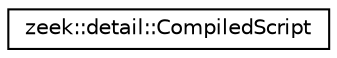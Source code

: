 digraph "Graphical Class Hierarchy"
{
 // LATEX_PDF_SIZE
  edge [fontname="Helvetica",fontsize="10",labelfontname="Helvetica",labelfontsize="10"];
  node [fontname="Helvetica",fontsize="10",shape=record];
  rankdir="LR";
  Node0 [label="zeek::detail::CompiledScript",height=0.2,width=0.4,color="black", fillcolor="white", style="filled",URL="$da/d4a/structzeek_1_1detail_1_1CompiledScript.html",tooltip=" "];
}
